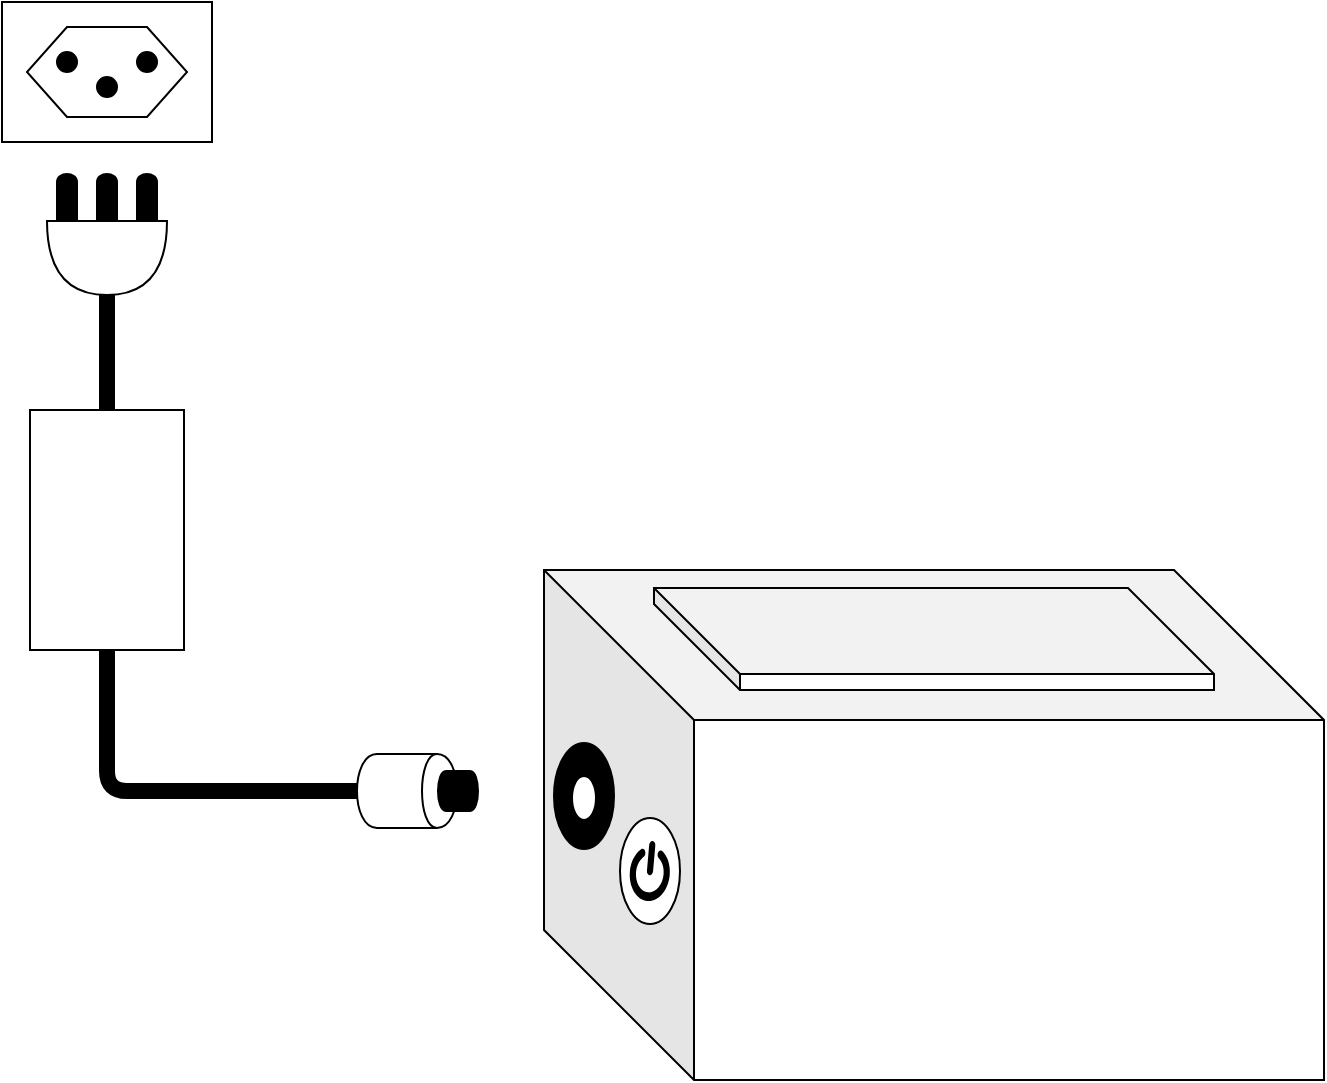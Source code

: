 <mxfile version="12.2.2" type="device" pages="1"><diagram id="Z5QkLsDhYHpSLXe7xFmL" name="Page-1"><mxGraphModel dx="1510" dy="940" grid="1" gridSize="10" guides="1" tooltips="1" connect="1" arrows="1" fold="1" page="1" pageScale="1" pageWidth="827" pageHeight="1169" math="0" shadow="0"><root><mxCell id="0"/><mxCell id="1" parent="0"/><mxCell id="eUd9Nw8Opu5WUFJOMVBv-7" value="" style="rounded=0;whiteSpace=wrap;html=1;fillColor=#FFFFFF;" vertex="1" parent="1"><mxGeometry x="46" y="316" width="105" height="70" as="geometry"/></mxCell><mxCell id="eUd9Nw8Opu5WUFJOMVBv-2" value="" style="shape=hexagon;perimeter=hexagonPerimeter2;whiteSpace=wrap;html=1;" vertex="1" parent="1"><mxGeometry x="58.5" y="328.5" width="80" height="45" as="geometry"/></mxCell><mxCell id="eUd9Nw8Opu5WUFJOMVBv-3" value="" style="ellipse;whiteSpace=wrap;html=1;aspect=fixed;fillColor=#000000;" vertex="1" parent="1"><mxGeometry x="93.5" y="353.5" width="10" height="10" as="geometry"/></mxCell><mxCell id="eUd9Nw8Opu5WUFJOMVBv-4" value="" style="ellipse;whiteSpace=wrap;html=1;aspect=fixed;fillColor=#000000;" vertex="1" parent="1"><mxGeometry x="73.5" y="341" width="10" height="10" as="geometry"/></mxCell><mxCell id="eUd9Nw8Opu5WUFJOMVBv-5" value="" style="ellipse;whiteSpace=wrap;html=1;aspect=fixed;fillColor=#000000;" vertex="1" parent="1"><mxGeometry x="113.5" y="341" width="10" height="10" as="geometry"/></mxCell><mxCell id="eUd9Nw8Opu5WUFJOMVBv-8" value="" style="shape=cube;whiteSpace=wrap;html=1;boundedLbl=1;backgroundOutline=1;darkOpacity=0.05;darkOpacity2=0.1;fillColor=#FFFFFF;size=75;" vertex="1" parent="1"><mxGeometry x="317" y="600" width="390" height="255" as="geometry"/></mxCell><mxCell id="eUd9Nw8Opu5WUFJOMVBv-10" value="" style="shape=cylinder;whiteSpace=wrap;html=1;boundedLbl=1;backgroundOutline=1;fillColor=#000000;" vertex="1" parent="1"><mxGeometry x="73.5" y="402" width="10" height="20" as="geometry"/></mxCell><mxCell id="eUd9Nw8Opu5WUFJOMVBv-14" value="" style="shape=cylinder;whiteSpace=wrap;html=1;boundedLbl=1;backgroundOutline=1;fillColor=#000000;" vertex="1" parent="1"><mxGeometry x="93.5" y="402" width="10" height="20" as="geometry"/></mxCell><mxCell id="eUd9Nw8Opu5WUFJOMVBv-15" value="" style="rounded=0;whiteSpace=wrap;html=1;fillColor=#000000;" vertex="1" parent="1"><mxGeometry x="73.5" y="416" width="10" height="10" as="geometry"/></mxCell><mxCell id="eUd9Nw8Opu5WUFJOMVBv-16" value="" style="rounded=0;whiteSpace=wrap;html=1;fillColor=#000000;" vertex="1" parent="1"><mxGeometry x="93.5" y="416" width="10" height="10" as="geometry"/></mxCell><mxCell id="eUd9Nw8Opu5WUFJOMVBv-17" value="" style="shape=cylinder;whiteSpace=wrap;html=1;boundedLbl=1;backgroundOutline=1;fillColor=#000000;" vertex="1" parent="1"><mxGeometry x="113.5" y="402" width="10" height="20" as="geometry"/></mxCell><mxCell id="eUd9Nw8Opu5WUFJOMVBv-18" value="" style="rounded=0;whiteSpace=wrap;html=1;fillColor=#000000;" vertex="1" parent="1"><mxGeometry x="113.5" y="416" width="10" height="10" as="geometry"/></mxCell><mxCell id="eUd9Nw8Opu5WUFJOMVBv-19" value="" style="shape=or;whiteSpace=wrap;html=1;fillColor=#FFFFFF;rotation=90;" vertex="1" parent="1"><mxGeometry x="80" y="414" width="37" height="60" as="geometry"/></mxCell><mxCell id="eUd9Nw8Opu5WUFJOMVBv-34" style="edgeStyle=orthogonalEdgeStyle;rounded=1;orthogonalLoop=1;jettySize=auto;html=1;strokeWidth=8;endArrow=none;endFill=0;exitX=0.5;exitY=1;exitDx=0;exitDy=0;entryX=0.5;entryY=1;entryDx=0;entryDy=0;" edge="1" parent="1" source="eUd9Nw8Opu5WUFJOMVBv-25" target="eUd9Nw8Opu5WUFJOMVBv-46"><mxGeometry relative="1" as="geometry"><mxPoint x="-32" y="666" as="sourcePoint"/><mxPoint x="220" y="706" as="targetPoint"/><Array as="points"><mxPoint x="99" y="710"/></Array></mxGeometry></mxCell><mxCell id="eUd9Nw8Opu5WUFJOMVBv-25" value="" style="rounded=0;whiteSpace=wrap;html=1;fillColor=#FFFFFF;" vertex="1" parent="1"><mxGeometry x="60" y="520" width="77" height="120" as="geometry"/></mxCell><mxCell id="eUd9Nw8Opu5WUFJOMVBv-29" value="" style="endArrow=none;html=1;entryX=1;entryY=0.5;entryDx=0;entryDy=0;entryPerimeter=0;strokeWidth=8;exitX=0.5;exitY=0;exitDx=0;exitDy=0;" edge="1" parent="1" source="eUd9Nw8Opu5WUFJOMVBv-25" target="eUd9Nw8Opu5WUFJOMVBv-19"><mxGeometry width="50" height="50" relative="1" as="geometry"><mxPoint x="110" y="510" as="sourcePoint"/><mxPoint x="93.5" y="486" as="targetPoint"/></mxGeometry></mxCell><mxCell id="eUd9Nw8Opu5WUFJOMVBv-37" value="" style="ellipse;whiteSpace=wrap;html=1;fillColor=#FFFFFF;perimeterSpacing=0;" vertex="1" parent="1"><mxGeometry x="355" y="724" width="30" height="53" as="geometry"/></mxCell><mxCell id="eUd9Nw8Opu5WUFJOMVBv-39" value="" style="ellipse;whiteSpace=wrap;html=1;fillColor=#000000;perimeterSpacing=0;" vertex="1" parent="1"><mxGeometry x="322" y="686.5" width="30" height="53" as="geometry"/></mxCell><mxCell id="eUd9Nw8Opu5WUFJOMVBv-36" value="" style="ellipse;whiteSpace=wrap;html=1;fillColor=#FFFFFF;strokeColor=#FFFFFF;" vertex="1" parent="1"><mxGeometry x="332" y="704" width="10" height="20" as="geometry"/></mxCell><mxCell id="eUd9Nw8Opu5WUFJOMVBv-46" value="" style="shape=cylinder;whiteSpace=wrap;html=1;boundedLbl=1;backgroundOutline=1;strokeColor=#000000;fillColor=#FFFFFF;rotation=90;" vertex="1" parent="1"><mxGeometry x="230" y="685.5" width="37" height="50" as="geometry"/></mxCell><mxCell id="eUd9Nw8Opu5WUFJOMVBv-44" value="" style="shape=cylinder;whiteSpace=wrap;html=1;boundedLbl=1;backgroundOutline=1;strokeColor=#000000;fillColor=#000000;rotation=90;" vertex="1" parent="1"><mxGeometry x="264" y="700.5" width="20" height="20" as="geometry"/></mxCell><mxCell id="eUd9Nw8Opu5WUFJOMVBv-51" value="" style="shape=cube;whiteSpace=wrap;html=1;boundedLbl=1;backgroundOutline=1;darkOpacity=0.05;darkOpacity2=0.1;strokeColor=#000000;fillColor=#FFFFFF;size=43;" vertex="1" parent="1"><mxGeometry x="372" y="609" width="280" height="51" as="geometry"/></mxCell><mxCell id="eUd9Nw8Opu5WUFJOMVBv-57" value="" style="shape=mxgraph.signs.tech.power;html=1;fillColor=#000000;strokeColor=none;verticalLabelPosition=bottom;verticalAlign=top;align=center;rotation=5;" vertex="1" parent="1"><mxGeometry x="360" y="735.5" width="20" height="30" as="geometry"/></mxCell></root></mxGraphModel></diagram></mxfile>